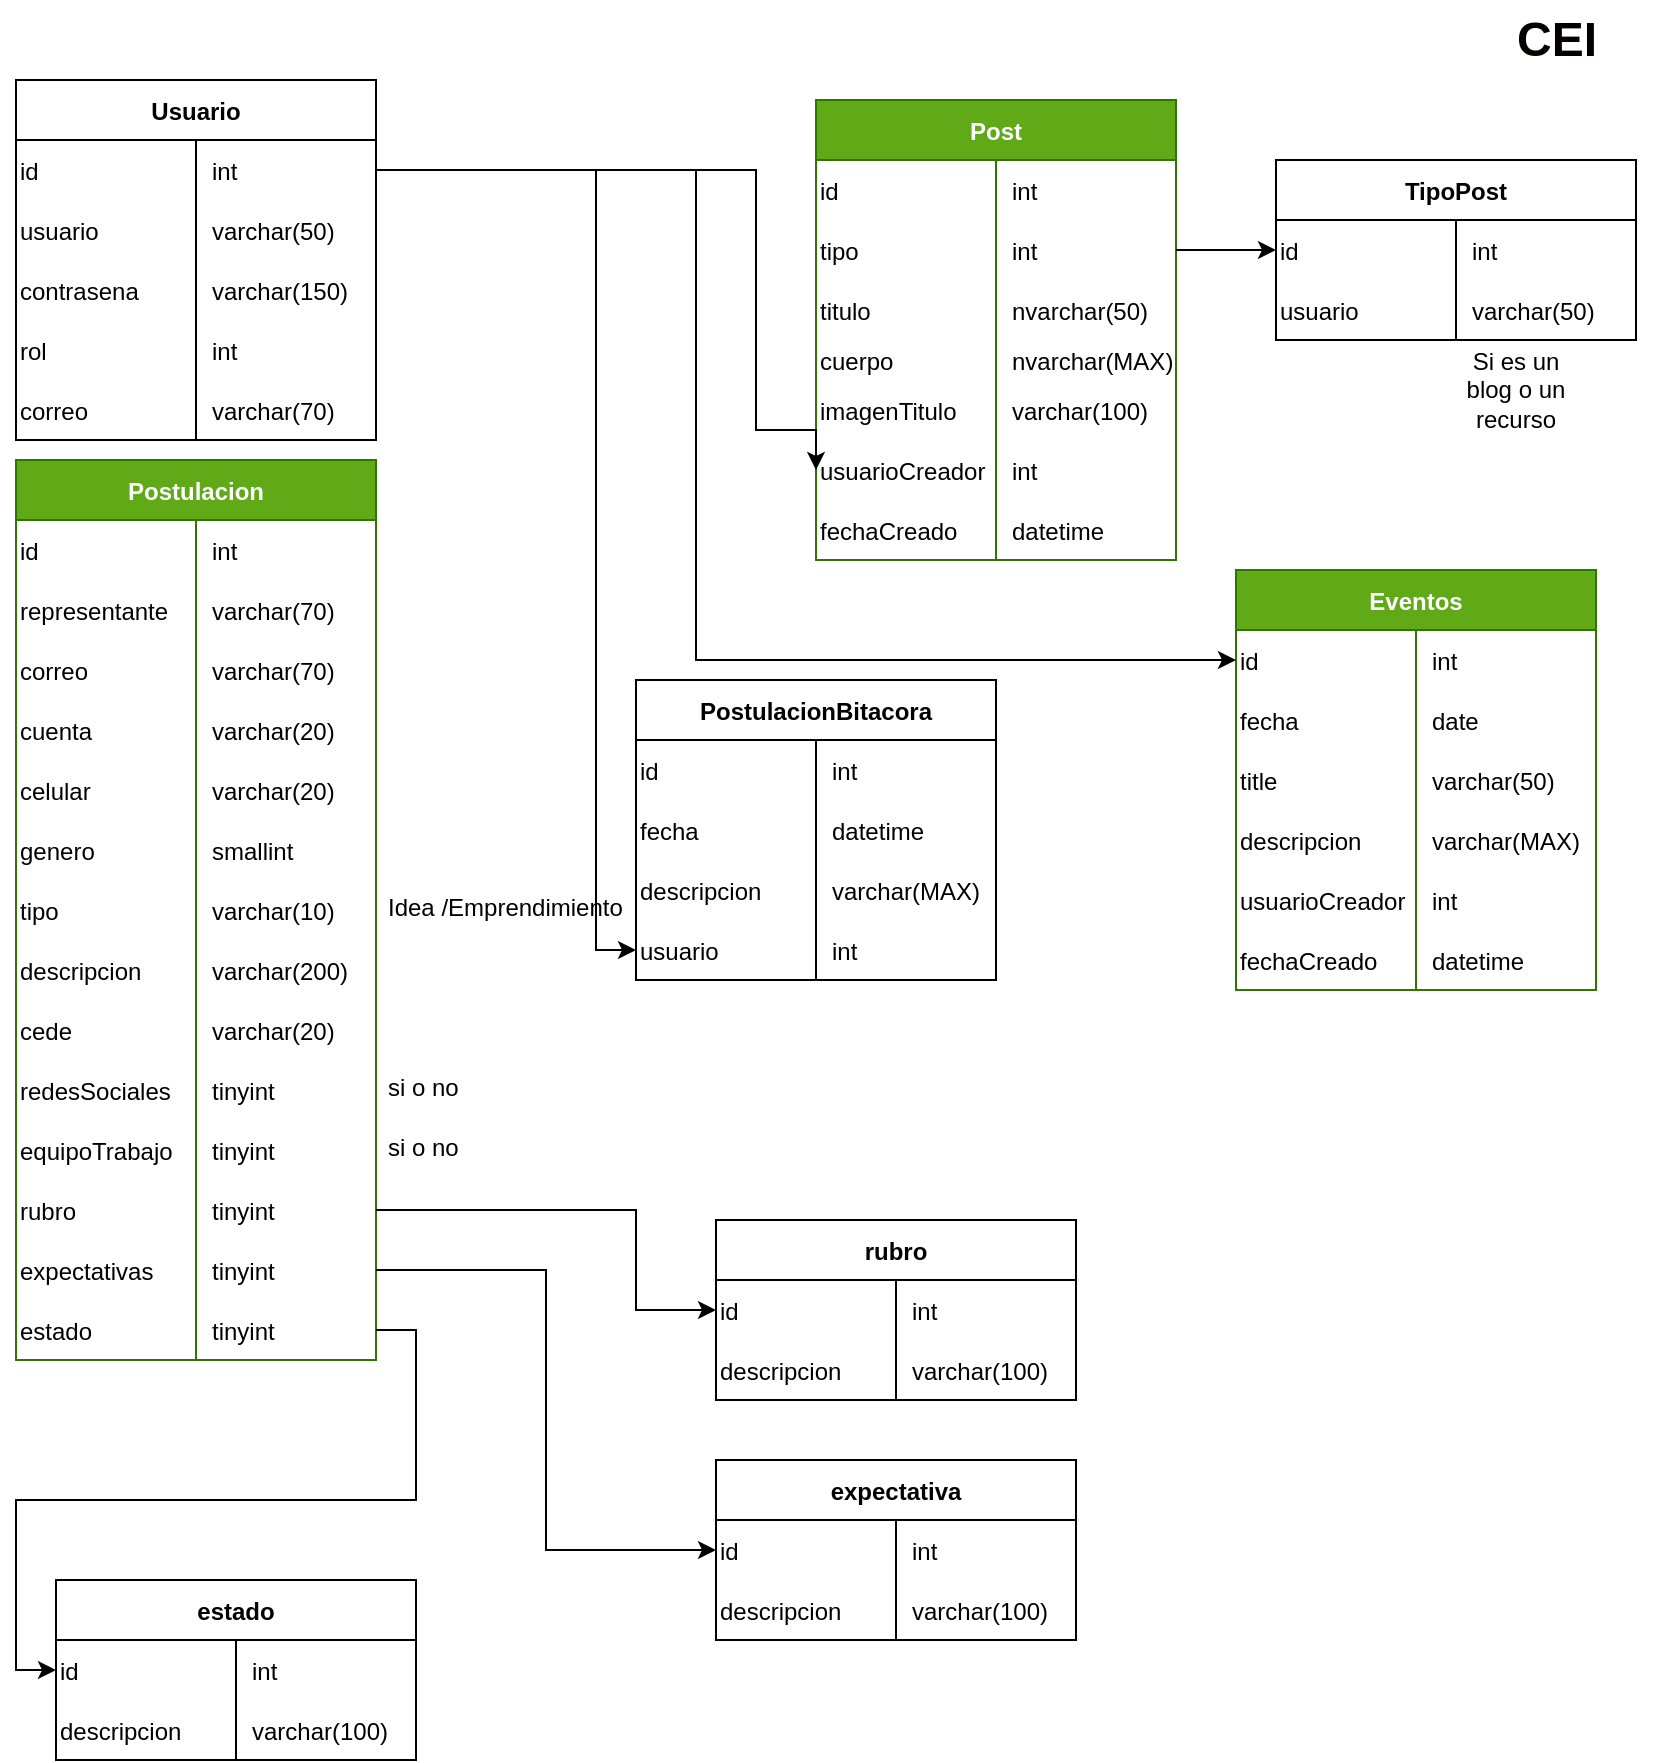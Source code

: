 <mxfile version="19.0.3" type="device"><diagram id="F3hJrQb2fvUGE1CDDYgE" name="Page-1"><mxGraphModel dx="2204" dy="1354" grid="1" gridSize="10" guides="1" tooltips="1" connect="1" arrows="1" fold="1" page="1" pageScale="1" pageWidth="850" pageHeight="1100" math="0" shadow="0"><root><mxCell id="0"/><mxCell id="1" parent="0"/><mxCell id="zZ5G_B8809DnTZTyCNIQ-11" value="Usuario" style="shape=table;startSize=30;container=1;collapsible=1;childLayout=tableLayout;fixedRows=1;rowLines=0;fontStyle=1;align=center;resizeLast=1;" parent="1" vertex="1"><mxGeometry x="30" y="50" width="180" height="180" as="geometry"/></mxCell><mxCell id="zZ5G_B8809DnTZTyCNIQ-15" value="" style="shape=tableRow;horizontal=0;startSize=0;swimlaneHead=0;swimlaneBody=0;fillColor=none;collapsible=0;dropTarget=0;points=[[0,0.5],[1,0.5]];portConstraint=eastwest;top=0;left=0;right=0;bottom=0;" parent="zZ5G_B8809DnTZTyCNIQ-11" vertex="1"><mxGeometry y="30" width="180" height="30" as="geometry"/></mxCell><mxCell id="zZ5G_B8809DnTZTyCNIQ-16" value="id" style="shape=partialRectangle;connectable=0;fillColor=none;top=0;left=0;bottom=0;right=0;editable=1;overflow=hidden;align=left;" parent="zZ5G_B8809DnTZTyCNIQ-15" vertex="1"><mxGeometry width="90" height="30" as="geometry"><mxRectangle width="90" height="30" as="alternateBounds"/></mxGeometry></mxCell><mxCell id="zZ5G_B8809DnTZTyCNIQ-17" value="int" style="shape=partialRectangle;connectable=0;fillColor=none;top=0;left=0;bottom=0;right=0;align=left;spacingLeft=6;overflow=hidden;" parent="zZ5G_B8809DnTZTyCNIQ-15" vertex="1"><mxGeometry x="90" width="90" height="30" as="geometry"><mxRectangle width="90" height="30" as="alternateBounds"/></mxGeometry></mxCell><mxCell id="zZ5G_B8809DnTZTyCNIQ-122" value="" style="shape=tableRow;horizontal=0;startSize=0;swimlaneHead=0;swimlaneBody=0;fillColor=none;collapsible=0;dropTarget=0;points=[[0,0.5],[1,0.5]];portConstraint=eastwest;top=0;left=0;right=0;bottom=0;" parent="zZ5G_B8809DnTZTyCNIQ-11" vertex="1"><mxGeometry y="60" width="180" height="30" as="geometry"/></mxCell><mxCell id="zZ5G_B8809DnTZTyCNIQ-123" value="usuario " style="shape=partialRectangle;connectable=0;fillColor=none;top=0;left=0;bottom=0;right=0;editable=1;overflow=hidden;align=left;" parent="zZ5G_B8809DnTZTyCNIQ-122" vertex="1"><mxGeometry width="90" height="30" as="geometry"><mxRectangle width="90" height="30" as="alternateBounds"/></mxGeometry></mxCell><mxCell id="zZ5G_B8809DnTZTyCNIQ-124" value="varchar(50)" style="shape=partialRectangle;connectable=0;fillColor=none;top=0;left=0;bottom=0;right=0;align=left;spacingLeft=6;overflow=hidden;" parent="zZ5G_B8809DnTZTyCNIQ-122" vertex="1"><mxGeometry x="90" width="90" height="30" as="geometry"><mxRectangle width="90" height="30" as="alternateBounds"/></mxGeometry></mxCell><mxCell id="zZ5G_B8809DnTZTyCNIQ-18" value="" style="shape=tableRow;horizontal=0;startSize=0;swimlaneHead=0;swimlaneBody=0;fillColor=none;collapsible=0;dropTarget=0;points=[[0,0.5],[1,0.5]];portConstraint=eastwest;top=0;left=0;right=0;bottom=0;align=left;" parent="zZ5G_B8809DnTZTyCNIQ-11" vertex="1"><mxGeometry y="90" width="180" height="30" as="geometry"/></mxCell><mxCell id="zZ5G_B8809DnTZTyCNIQ-19" value="contrasena" style="shape=partialRectangle;connectable=0;fillColor=none;top=0;left=0;bottom=0;right=0;editable=1;overflow=hidden;align=left;" parent="zZ5G_B8809DnTZTyCNIQ-18" vertex="1"><mxGeometry width="90" height="30" as="geometry"><mxRectangle width="90" height="30" as="alternateBounds"/></mxGeometry></mxCell><mxCell id="zZ5G_B8809DnTZTyCNIQ-20" value="varchar(150)" style="shape=partialRectangle;connectable=0;fillColor=none;top=0;left=0;bottom=0;right=0;align=left;spacingLeft=6;overflow=hidden;" parent="zZ5G_B8809DnTZTyCNIQ-18" vertex="1"><mxGeometry x="90" width="90" height="30" as="geometry"><mxRectangle width="90" height="30" as="alternateBounds"/></mxGeometry></mxCell><mxCell id="Lv51wLNwV_HWUP_MTLkS-1" value="" style="shape=tableRow;horizontal=0;startSize=0;swimlaneHead=0;swimlaneBody=0;fillColor=none;collapsible=0;dropTarget=0;points=[[0,0.5],[1,0.5]];portConstraint=eastwest;top=0;left=0;right=0;bottom=0;align=left;" parent="zZ5G_B8809DnTZTyCNIQ-11" vertex="1"><mxGeometry y="120" width="180" height="30" as="geometry"/></mxCell><mxCell id="Lv51wLNwV_HWUP_MTLkS-2" value="rol" style="shape=partialRectangle;connectable=0;fillColor=none;top=0;left=0;bottom=0;right=0;editable=1;overflow=hidden;align=left;" parent="Lv51wLNwV_HWUP_MTLkS-1" vertex="1"><mxGeometry width="90" height="30" as="geometry"><mxRectangle width="90" height="30" as="alternateBounds"/></mxGeometry></mxCell><mxCell id="Lv51wLNwV_HWUP_MTLkS-3" value="int" style="shape=partialRectangle;connectable=0;fillColor=none;top=0;left=0;bottom=0;right=0;align=left;spacingLeft=6;overflow=hidden;" parent="Lv51wLNwV_HWUP_MTLkS-1" vertex="1"><mxGeometry x="90" width="90" height="30" as="geometry"><mxRectangle width="90" height="30" as="alternateBounds"/></mxGeometry></mxCell><mxCell id="Lv51wLNwV_HWUP_MTLkS-4" value="" style="shape=tableRow;horizontal=0;startSize=0;swimlaneHead=0;swimlaneBody=0;fillColor=none;collapsible=0;dropTarget=0;points=[[0,0.5],[1,0.5]];portConstraint=eastwest;top=0;left=0;right=0;bottom=0;align=left;" parent="zZ5G_B8809DnTZTyCNIQ-11" vertex="1"><mxGeometry y="150" width="180" height="30" as="geometry"/></mxCell><mxCell id="Lv51wLNwV_HWUP_MTLkS-5" value="correo" style="shape=partialRectangle;connectable=0;fillColor=none;top=0;left=0;bottom=0;right=0;editable=1;overflow=hidden;align=left;" parent="Lv51wLNwV_HWUP_MTLkS-4" vertex="1"><mxGeometry width="90" height="30" as="geometry"><mxRectangle width="90" height="30" as="alternateBounds"/></mxGeometry></mxCell><mxCell id="Lv51wLNwV_HWUP_MTLkS-6" value="varchar(70)" style="shape=partialRectangle;connectable=0;fillColor=none;top=0;left=0;bottom=0;right=0;align=left;spacingLeft=6;overflow=hidden;" parent="Lv51wLNwV_HWUP_MTLkS-4" vertex="1"><mxGeometry x="90" width="90" height="30" as="geometry"><mxRectangle width="90" height="30" as="alternateBounds"/></mxGeometry></mxCell><mxCell id="zZ5G_B8809DnTZTyCNIQ-31" value="Postulacion" style="shape=table;startSize=30;container=1;collapsible=1;childLayout=tableLayout;fixedRows=1;rowLines=0;fontStyle=1;align=center;resizeLast=1;labelBackgroundColor=none;fillColor=#60a917;strokeColor=#2D7600;fontColor=#ffffff;" parent="1" vertex="1"><mxGeometry x="30" y="240" width="180" height="450" as="geometry"/></mxCell><mxCell id="zZ5G_B8809DnTZTyCNIQ-86" value="" style="shape=tableRow;horizontal=0;startSize=0;swimlaneHead=0;swimlaneBody=0;fillColor=none;collapsible=0;dropTarget=0;points=[[0,0.5],[1,0.5]];portConstraint=eastwest;top=0;left=0;right=0;bottom=0;align=left;" parent="zZ5G_B8809DnTZTyCNIQ-31" vertex="1"><mxGeometry y="30" width="180" height="30" as="geometry"/></mxCell><mxCell id="zZ5G_B8809DnTZTyCNIQ-87" value="id" style="shape=partialRectangle;connectable=0;fillColor=none;top=0;left=0;bottom=0;right=0;editable=1;overflow=hidden;align=left;" parent="zZ5G_B8809DnTZTyCNIQ-86" vertex="1"><mxGeometry width="90" height="30" as="geometry"><mxRectangle width="90" height="30" as="alternateBounds"/></mxGeometry></mxCell><mxCell id="zZ5G_B8809DnTZTyCNIQ-88" value="int" style="shape=partialRectangle;connectable=0;fillColor=none;top=0;left=0;bottom=0;right=0;align=left;spacingLeft=6;overflow=hidden;" parent="zZ5G_B8809DnTZTyCNIQ-86" vertex="1"><mxGeometry x="90" width="90" height="30" as="geometry"><mxRectangle width="90" height="30" as="alternateBounds"/></mxGeometry></mxCell><mxCell id="zZ5G_B8809DnTZTyCNIQ-32" value="" style="shape=tableRow;horizontal=0;startSize=0;swimlaneHead=0;swimlaneBody=0;fillColor=none;collapsible=0;dropTarget=0;points=[[0,0.5],[1,0.5]];portConstraint=eastwest;top=0;left=0;right=0;bottom=0;align=left;" parent="zZ5G_B8809DnTZTyCNIQ-31" vertex="1"><mxGeometry y="60" width="180" height="30" as="geometry"/></mxCell><mxCell id="zZ5G_B8809DnTZTyCNIQ-33" value="representante" style="shape=partialRectangle;connectable=0;fillColor=none;top=0;left=0;bottom=0;right=0;editable=1;overflow=hidden;align=left;" parent="zZ5G_B8809DnTZTyCNIQ-32" vertex="1"><mxGeometry width="90" height="30" as="geometry"><mxRectangle width="90" height="30" as="alternateBounds"/></mxGeometry></mxCell><mxCell id="zZ5G_B8809DnTZTyCNIQ-34" value="varchar(70)" style="shape=partialRectangle;connectable=0;fillColor=none;top=0;left=0;bottom=0;right=0;align=left;spacingLeft=6;overflow=hidden;" parent="zZ5G_B8809DnTZTyCNIQ-32" vertex="1"><mxGeometry x="90" width="90" height="30" as="geometry"><mxRectangle width="90" height="30" as="alternateBounds"/></mxGeometry></mxCell><mxCell id="zZ5G_B8809DnTZTyCNIQ-35" value="" style="shape=tableRow;horizontal=0;startSize=0;swimlaneHead=0;swimlaneBody=0;fillColor=none;collapsible=0;dropTarget=0;points=[[0,0.5],[1,0.5]];portConstraint=eastwest;top=0;left=0;right=0;bottom=0;align=left;" parent="zZ5G_B8809DnTZTyCNIQ-31" vertex="1"><mxGeometry y="90" width="180" height="30" as="geometry"/></mxCell><mxCell id="zZ5G_B8809DnTZTyCNIQ-36" value="correo" style="shape=partialRectangle;connectable=0;fillColor=none;top=0;left=0;bottom=0;right=0;editable=1;overflow=hidden;align=left;" parent="zZ5G_B8809DnTZTyCNIQ-35" vertex="1"><mxGeometry width="90" height="30" as="geometry"><mxRectangle width="90" height="30" as="alternateBounds"/></mxGeometry></mxCell><mxCell id="zZ5G_B8809DnTZTyCNIQ-37" value="varchar(70)" style="shape=partialRectangle;connectable=0;fillColor=none;top=0;left=0;bottom=0;right=0;align=left;spacingLeft=6;overflow=hidden;" parent="zZ5G_B8809DnTZTyCNIQ-35" vertex="1"><mxGeometry x="90" width="90" height="30" as="geometry"><mxRectangle width="90" height="30" as="alternateBounds"/></mxGeometry></mxCell><mxCell id="zZ5G_B8809DnTZTyCNIQ-41" value="" style="shape=tableRow;horizontal=0;startSize=0;swimlaneHead=0;swimlaneBody=0;fillColor=none;collapsible=0;dropTarget=0;points=[[0,0.5],[1,0.5]];portConstraint=eastwest;top=0;left=0;right=0;bottom=0;align=left;" parent="zZ5G_B8809DnTZTyCNIQ-31" vertex="1"><mxGeometry y="120" width="180" height="30" as="geometry"/></mxCell><mxCell id="zZ5G_B8809DnTZTyCNIQ-42" value="cuenta" style="shape=partialRectangle;connectable=0;fillColor=none;top=0;left=0;bottom=0;right=0;editable=1;overflow=hidden;align=left;" parent="zZ5G_B8809DnTZTyCNIQ-41" vertex="1"><mxGeometry width="90" height="30" as="geometry"><mxRectangle width="90" height="30" as="alternateBounds"/></mxGeometry></mxCell><mxCell id="zZ5G_B8809DnTZTyCNIQ-43" value="varchar(20)" style="shape=partialRectangle;connectable=0;fillColor=none;top=0;left=0;bottom=0;right=0;align=left;spacingLeft=6;overflow=hidden;" parent="zZ5G_B8809DnTZTyCNIQ-41" vertex="1"><mxGeometry x="90" width="90" height="30" as="geometry"><mxRectangle width="90" height="30" as="alternateBounds"/></mxGeometry></mxCell><mxCell id="zZ5G_B8809DnTZTyCNIQ-44" value="" style="shape=tableRow;horizontal=0;startSize=0;swimlaneHead=0;swimlaneBody=0;fillColor=none;collapsible=0;dropTarget=0;points=[[0,0.5],[1,0.5]];portConstraint=eastwest;top=0;left=0;right=0;bottom=0;align=left;" parent="zZ5G_B8809DnTZTyCNIQ-31" vertex="1"><mxGeometry y="150" width="180" height="30" as="geometry"/></mxCell><mxCell id="zZ5G_B8809DnTZTyCNIQ-45" value="celular" style="shape=partialRectangle;connectable=0;fillColor=none;top=0;left=0;bottom=0;right=0;editable=1;overflow=hidden;align=left;" parent="zZ5G_B8809DnTZTyCNIQ-44" vertex="1"><mxGeometry width="90" height="30" as="geometry"><mxRectangle width="90" height="30" as="alternateBounds"/></mxGeometry></mxCell><mxCell id="zZ5G_B8809DnTZTyCNIQ-46" value="varchar(20)" style="shape=partialRectangle;connectable=0;fillColor=none;top=0;left=0;bottom=0;right=0;align=left;spacingLeft=6;overflow=hidden;" parent="zZ5G_B8809DnTZTyCNIQ-44" vertex="1"><mxGeometry x="90" width="90" height="30" as="geometry"><mxRectangle width="90" height="30" as="alternateBounds"/></mxGeometry></mxCell><mxCell id="zZ5G_B8809DnTZTyCNIQ-47" value="" style="shape=tableRow;horizontal=0;startSize=0;swimlaneHead=0;swimlaneBody=0;fillColor=none;collapsible=0;dropTarget=0;points=[[0,0.5],[1,0.5]];portConstraint=eastwest;top=0;left=0;right=0;bottom=0;align=left;" parent="zZ5G_B8809DnTZTyCNIQ-31" vertex="1"><mxGeometry y="180" width="180" height="30" as="geometry"/></mxCell><mxCell id="zZ5G_B8809DnTZTyCNIQ-48" value="genero" style="shape=partialRectangle;connectable=0;fillColor=none;top=0;left=0;bottom=0;right=0;editable=1;overflow=hidden;align=left;" parent="zZ5G_B8809DnTZTyCNIQ-47" vertex="1"><mxGeometry width="90" height="30" as="geometry"><mxRectangle width="90" height="30" as="alternateBounds"/></mxGeometry></mxCell><mxCell id="zZ5G_B8809DnTZTyCNIQ-49" value="smallint" style="shape=partialRectangle;connectable=0;fillColor=none;top=0;left=0;bottom=0;right=0;align=left;spacingLeft=6;overflow=hidden;" parent="zZ5G_B8809DnTZTyCNIQ-47" vertex="1"><mxGeometry x="90" width="90" height="30" as="geometry"><mxRectangle width="90" height="30" as="alternateBounds"/></mxGeometry></mxCell><mxCell id="zZ5G_B8809DnTZTyCNIQ-50" value="" style="shape=tableRow;horizontal=0;startSize=0;swimlaneHead=0;swimlaneBody=0;fillColor=none;collapsible=0;dropTarget=0;points=[[0,0.5],[1,0.5]];portConstraint=eastwest;top=0;left=0;right=0;bottom=0;align=left;" parent="zZ5G_B8809DnTZTyCNIQ-31" vertex="1"><mxGeometry y="210" width="180" height="30" as="geometry"/></mxCell><mxCell id="zZ5G_B8809DnTZTyCNIQ-51" value="tipo" style="shape=partialRectangle;connectable=0;fillColor=none;top=0;left=0;bottom=0;right=0;editable=1;overflow=hidden;align=left;" parent="zZ5G_B8809DnTZTyCNIQ-50" vertex="1"><mxGeometry width="90" height="30" as="geometry"><mxRectangle width="90" height="30" as="alternateBounds"/></mxGeometry></mxCell><mxCell id="zZ5G_B8809DnTZTyCNIQ-52" value="varchar(10)" style="shape=partialRectangle;connectable=0;fillColor=none;top=0;left=0;bottom=0;right=0;align=left;spacingLeft=6;overflow=hidden;" parent="zZ5G_B8809DnTZTyCNIQ-50" vertex="1"><mxGeometry x="90" width="90" height="30" as="geometry"><mxRectangle width="90" height="30" as="alternateBounds"/></mxGeometry></mxCell><mxCell id="zZ5G_B8809DnTZTyCNIQ-53" value="" style="shape=tableRow;horizontal=0;startSize=0;swimlaneHead=0;swimlaneBody=0;fillColor=none;collapsible=0;dropTarget=0;points=[[0,0.5],[1,0.5]];portConstraint=eastwest;top=0;left=0;right=0;bottom=0;align=left;" parent="zZ5G_B8809DnTZTyCNIQ-31" vertex="1"><mxGeometry y="240" width="180" height="30" as="geometry"/></mxCell><mxCell id="zZ5G_B8809DnTZTyCNIQ-54" value="descripcion" style="shape=partialRectangle;connectable=0;fillColor=none;top=0;left=0;bottom=0;right=0;editable=1;overflow=hidden;align=left;" parent="zZ5G_B8809DnTZTyCNIQ-53" vertex="1"><mxGeometry width="90" height="30" as="geometry"><mxRectangle width="90" height="30" as="alternateBounds"/></mxGeometry></mxCell><mxCell id="zZ5G_B8809DnTZTyCNIQ-55" value="varchar(200)" style="shape=partialRectangle;connectable=0;fillColor=none;top=0;left=0;bottom=0;right=0;align=left;spacingLeft=6;overflow=hidden;" parent="zZ5G_B8809DnTZTyCNIQ-53" vertex="1"><mxGeometry x="90" width="90" height="30" as="geometry"><mxRectangle width="90" height="30" as="alternateBounds"/></mxGeometry></mxCell><mxCell id="zZ5G_B8809DnTZTyCNIQ-56" value="" style="shape=tableRow;horizontal=0;startSize=0;swimlaneHead=0;swimlaneBody=0;fillColor=none;collapsible=0;dropTarget=0;points=[[0,0.5],[1,0.5]];portConstraint=eastwest;top=0;left=0;right=0;bottom=0;align=left;" parent="zZ5G_B8809DnTZTyCNIQ-31" vertex="1"><mxGeometry y="270" width="180" height="30" as="geometry"/></mxCell><mxCell id="zZ5G_B8809DnTZTyCNIQ-57" value="cede" style="shape=partialRectangle;connectable=0;fillColor=none;top=0;left=0;bottom=0;right=0;editable=1;overflow=hidden;align=left;" parent="zZ5G_B8809DnTZTyCNIQ-56" vertex="1"><mxGeometry width="90" height="30" as="geometry"><mxRectangle width="90" height="30" as="alternateBounds"/></mxGeometry></mxCell><mxCell id="zZ5G_B8809DnTZTyCNIQ-58" value="varchar(20)" style="shape=partialRectangle;connectable=0;fillColor=none;top=0;left=0;bottom=0;right=0;align=left;spacingLeft=6;overflow=hidden;" parent="zZ5G_B8809DnTZTyCNIQ-56" vertex="1"><mxGeometry x="90" width="90" height="30" as="geometry"><mxRectangle width="90" height="30" as="alternateBounds"/></mxGeometry></mxCell><mxCell id="zZ5G_B8809DnTZTyCNIQ-59" value="" style="shape=tableRow;horizontal=0;startSize=0;swimlaneHead=0;swimlaneBody=0;fillColor=none;collapsible=0;dropTarget=0;points=[[0,0.5],[1,0.5]];portConstraint=eastwest;top=0;left=0;right=0;bottom=0;align=left;" parent="zZ5G_B8809DnTZTyCNIQ-31" vertex="1"><mxGeometry y="300" width="180" height="30" as="geometry"/></mxCell><mxCell id="zZ5G_B8809DnTZTyCNIQ-60" value="redesSociales" style="shape=partialRectangle;connectable=0;fillColor=none;top=0;left=0;bottom=0;right=0;editable=1;overflow=hidden;align=left;" parent="zZ5G_B8809DnTZTyCNIQ-59" vertex="1"><mxGeometry width="90" height="30" as="geometry"><mxRectangle width="90" height="30" as="alternateBounds"/></mxGeometry></mxCell><mxCell id="zZ5G_B8809DnTZTyCNIQ-61" value="tinyint" style="shape=partialRectangle;connectable=0;fillColor=none;top=0;left=0;bottom=0;right=0;align=left;spacingLeft=6;overflow=hidden;" parent="zZ5G_B8809DnTZTyCNIQ-59" vertex="1"><mxGeometry x="90" width="90" height="30" as="geometry"><mxRectangle width="90" height="30" as="alternateBounds"/></mxGeometry></mxCell><mxCell id="zZ5G_B8809DnTZTyCNIQ-62" value="" style="shape=tableRow;horizontal=0;startSize=0;swimlaneHead=0;swimlaneBody=0;fillColor=none;collapsible=0;dropTarget=0;points=[[0,0.5],[1,0.5]];portConstraint=eastwest;top=0;left=0;right=0;bottom=0;align=left;" parent="zZ5G_B8809DnTZTyCNIQ-31" vertex="1"><mxGeometry y="330" width="180" height="30" as="geometry"/></mxCell><mxCell id="zZ5G_B8809DnTZTyCNIQ-63" value="equipoTrabajo" style="shape=partialRectangle;connectable=0;fillColor=none;top=0;left=0;bottom=0;right=0;editable=1;overflow=hidden;align=left;" parent="zZ5G_B8809DnTZTyCNIQ-62" vertex="1"><mxGeometry width="90" height="30" as="geometry"><mxRectangle width="90" height="30" as="alternateBounds"/></mxGeometry></mxCell><mxCell id="zZ5G_B8809DnTZTyCNIQ-64" value="tinyint" style="shape=partialRectangle;connectable=0;fillColor=none;top=0;left=0;bottom=0;right=0;align=left;spacingLeft=6;overflow=hidden;" parent="zZ5G_B8809DnTZTyCNIQ-62" vertex="1"><mxGeometry x="90" width="90" height="30" as="geometry"><mxRectangle width="90" height="30" as="alternateBounds"/></mxGeometry></mxCell><mxCell id="zZ5G_B8809DnTZTyCNIQ-65" value="" style="shape=tableRow;horizontal=0;startSize=0;swimlaneHead=0;swimlaneBody=0;fillColor=none;collapsible=0;dropTarget=0;points=[[0,0.5],[1,0.5]];portConstraint=eastwest;top=0;left=0;right=0;bottom=0;align=left;" parent="zZ5G_B8809DnTZTyCNIQ-31" vertex="1"><mxGeometry y="360" width="180" height="30" as="geometry"/></mxCell><mxCell id="zZ5G_B8809DnTZTyCNIQ-66" value="rubro" style="shape=partialRectangle;connectable=0;fillColor=none;top=0;left=0;bottom=0;right=0;editable=1;overflow=hidden;align=left;" parent="zZ5G_B8809DnTZTyCNIQ-65" vertex="1"><mxGeometry width="90" height="30" as="geometry"><mxRectangle width="90" height="30" as="alternateBounds"/></mxGeometry></mxCell><mxCell id="zZ5G_B8809DnTZTyCNIQ-67" value="tinyint" style="shape=partialRectangle;connectable=0;fillColor=none;top=0;left=0;bottom=0;right=0;align=left;spacingLeft=6;overflow=hidden;" parent="zZ5G_B8809DnTZTyCNIQ-65" vertex="1"><mxGeometry x="90" width="90" height="30" as="geometry"><mxRectangle width="90" height="30" as="alternateBounds"/></mxGeometry></mxCell><mxCell id="zZ5G_B8809DnTZTyCNIQ-68" value="" style="shape=tableRow;horizontal=0;startSize=0;swimlaneHead=0;swimlaneBody=0;fillColor=none;collapsible=0;dropTarget=0;points=[[0,0.5],[1,0.5]];portConstraint=eastwest;top=0;left=0;right=0;bottom=0;align=left;" parent="zZ5G_B8809DnTZTyCNIQ-31" vertex="1"><mxGeometry y="390" width="180" height="30" as="geometry"/></mxCell><mxCell id="zZ5G_B8809DnTZTyCNIQ-69" value="expectativas" style="shape=partialRectangle;connectable=0;fillColor=none;top=0;left=0;bottom=0;right=0;editable=1;overflow=hidden;align=left;" parent="zZ5G_B8809DnTZTyCNIQ-68" vertex="1"><mxGeometry width="90" height="30" as="geometry"><mxRectangle width="90" height="30" as="alternateBounds"/></mxGeometry></mxCell><mxCell id="zZ5G_B8809DnTZTyCNIQ-70" value="tinyint" style="shape=partialRectangle;connectable=0;fillColor=none;top=0;left=0;bottom=0;right=0;align=left;spacingLeft=6;overflow=hidden;" parent="zZ5G_B8809DnTZTyCNIQ-68" vertex="1"><mxGeometry x="90" width="90" height="30" as="geometry"><mxRectangle width="90" height="30" as="alternateBounds"/></mxGeometry></mxCell><mxCell id="zZ5G_B8809DnTZTyCNIQ-96" value="" style="shape=tableRow;horizontal=0;startSize=0;swimlaneHead=0;swimlaneBody=0;fillColor=none;collapsible=0;dropTarget=0;points=[[0,0.5],[1,0.5]];portConstraint=eastwest;top=0;left=0;right=0;bottom=0;align=left;" parent="zZ5G_B8809DnTZTyCNIQ-31" vertex="1"><mxGeometry y="420" width="180" height="30" as="geometry"/></mxCell><mxCell id="zZ5G_B8809DnTZTyCNIQ-97" value="estado" style="shape=partialRectangle;connectable=0;fillColor=none;top=0;left=0;bottom=0;right=0;editable=1;overflow=hidden;align=left;" parent="zZ5G_B8809DnTZTyCNIQ-96" vertex="1"><mxGeometry width="90" height="30" as="geometry"><mxRectangle width="90" height="30" as="alternateBounds"/></mxGeometry></mxCell><mxCell id="zZ5G_B8809DnTZTyCNIQ-98" value="tinyint" style="shape=partialRectangle;connectable=0;fillColor=none;top=0;left=0;bottom=0;right=0;align=left;spacingLeft=6;overflow=hidden;" parent="zZ5G_B8809DnTZTyCNIQ-96" vertex="1"><mxGeometry x="90" width="90" height="30" as="geometry"><mxRectangle width="90" height="30" as="alternateBounds"/></mxGeometry></mxCell><mxCell id="zZ5G_B8809DnTZTyCNIQ-71" value="Idea /Emprendimiento" style="text;strokeColor=none;fillColor=none;spacingLeft=4;spacingRight=4;overflow=hidden;rotatable=0;points=[[0,0.5],[1,0.5]];portConstraint=eastwest;fontSize=12;" parent="1" vertex="1"><mxGeometry x="210" y="450" width="160" height="30" as="geometry"/></mxCell><mxCell id="zZ5G_B8809DnTZTyCNIQ-72" value="rubro" style="shape=table;startSize=30;container=1;collapsible=1;childLayout=tableLayout;fixedRows=1;rowLines=0;fontStyle=1;align=center;resizeLast=1;" parent="1" vertex="1"><mxGeometry x="380" y="620" width="180" height="90" as="geometry"/></mxCell><mxCell id="zZ5G_B8809DnTZTyCNIQ-73" value="" style="shape=tableRow;horizontal=0;startSize=0;swimlaneHead=0;swimlaneBody=0;fillColor=none;collapsible=0;dropTarget=0;points=[[0,0.5],[1,0.5]];portConstraint=eastwest;top=0;left=0;right=0;bottom=0;" parent="zZ5G_B8809DnTZTyCNIQ-72" vertex="1"><mxGeometry y="30" width="180" height="30" as="geometry"/></mxCell><mxCell id="zZ5G_B8809DnTZTyCNIQ-74" value="id" style="shape=partialRectangle;connectable=0;fillColor=none;top=0;left=0;bottom=0;right=0;editable=1;overflow=hidden;align=left;" parent="zZ5G_B8809DnTZTyCNIQ-73" vertex="1"><mxGeometry width="90" height="30" as="geometry"><mxRectangle width="90" height="30" as="alternateBounds"/></mxGeometry></mxCell><mxCell id="zZ5G_B8809DnTZTyCNIQ-75" value="int" style="shape=partialRectangle;connectable=0;fillColor=none;top=0;left=0;bottom=0;right=0;align=left;spacingLeft=6;overflow=hidden;" parent="zZ5G_B8809DnTZTyCNIQ-73" vertex="1"><mxGeometry x="90" width="90" height="30" as="geometry"><mxRectangle width="90" height="30" as="alternateBounds"/></mxGeometry></mxCell><mxCell id="zZ5G_B8809DnTZTyCNIQ-76" value="" style="shape=tableRow;horizontal=0;startSize=0;swimlaneHead=0;swimlaneBody=0;fillColor=none;collapsible=0;dropTarget=0;points=[[0,0.5],[1,0.5]];portConstraint=eastwest;top=0;left=0;right=0;bottom=0;align=left;" parent="zZ5G_B8809DnTZTyCNIQ-72" vertex="1"><mxGeometry y="60" width="180" height="30" as="geometry"/></mxCell><mxCell id="zZ5G_B8809DnTZTyCNIQ-77" value="descripcion" style="shape=partialRectangle;connectable=0;fillColor=none;top=0;left=0;bottom=0;right=0;editable=1;overflow=hidden;align=left;" parent="zZ5G_B8809DnTZTyCNIQ-76" vertex="1"><mxGeometry width="90" height="30" as="geometry"><mxRectangle width="90" height="30" as="alternateBounds"/></mxGeometry></mxCell><mxCell id="zZ5G_B8809DnTZTyCNIQ-78" value="varchar(100)" style="shape=partialRectangle;connectable=0;fillColor=none;top=0;left=0;bottom=0;right=0;align=left;spacingLeft=6;overflow=hidden;" parent="zZ5G_B8809DnTZTyCNIQ-76" vertex="1"><mxGeometry x="90" width="90" height="30" as="geometry"><mxRectangle width="90" height="30" as="alternateBounds"/></mxGeometry></mxCell><mxCell id="zZ5G_B8809DnTZTyCNIQ-79" value="expectativa" style="shape=table;startSize=30;container=1;collapsible=1;childLayout=tableLayout;fixedRows=1;rowLines=0;fontStyle=1;align=center;resizeLast=1;" parent="1" vertex="1"><mxGeometry x="380" y="740" width="180" height="90" as="geometry"/></mxCell><mxCell id="zZ5G_B8809DnTZTyCNIQ-80" value="" style="shape=tableRow;horizontal=0;startSize=0;swimlaneHead=0;swimlaneBody=0;fillColor=none;collapsible=0;dropTarget=0;points=[[0,0.5],[1,0.5]];portConstraint=eastwest;top=0;left=0;right=0;bottom=0;" parent="zZ5G_B8809DnTZTyCNIQ-79" vertex="1"><mxGeometry y="30" width="180" height="30" as="geometry"/></mxCell><mxCell id="zZ5G_B8809DnTZTyCNIQ-81" value="id" style="shape=partialRectangle;connectable=0;fillColor=none;top=0;left=0;bottom=0;right=0;editable=1;overflow=hidden;align=left;" parent="zZ5G_B8809DnTZTyCNIQ-80" vertex="1"><mxGeometry width="90" height="30" as="geometry"><mxRectangle width="90" height="30" as="alternateBounds"/></mxGeometry></mxCell><mxCell id="zZ5G_B8809DnTZTyCNIQ-82" value="int" style="shape=partialRectangle;connectable=0;fillColor=none;top=0;left=0;bottom=0;right=0;align=left;spacingLeft=6;overflow=hidden;" parent="zZ5G_B8809DnTZTyCNIQ-80" vertex="1"><mxGeometry x="90" width="90" height="30" as="geometry"><mxRectangle width="90" height="30" as="alternateBounds"/></mxGeometry></mxCell><mxCell id="zZ5G_B8809DnTZTyCNIQ-83" value="" style="shape=tableRow;horizontal=0;startSize=0;swimlaneHead=0;swimlaneBody=0;fillColor=none;collapsible=0;dropTarget=0;points=[[0,0.5],[1,0.5]];portConstraint=eastwest;top=0;left=0;right=0;bottom=0;align=left;" parent="zZ5G_B8809DnTZTyCNIQ-79" vertex="1"><mxGeometry y="60" width="180" height="30" as="geometry"/></mxCell><mxCell id="zZ5G_B8809DnTZTyCNIQ-84" value="descripcion" style="shape=partialRectangle;connectable=0;fillColor=none;top=0;left=0;bottom=0;right=0;editable=1;overflow=hidden;align=left;" parent="zZ5G_B8809DnTZTyCNIQ-83" vertex="1"><mxGeometry width="90" height="30" as="geometry"><mxRectangle width="90" height="30" as="alternateBounds"/></mxGeometry></mxCell><mxCell id="zZ5G_B8809DnTZTyCNIQ-85" value="varchar(100)" style="shape=partialRectangle;connectable=0;fillColor=none;top=0;left=0;bottom=0;right=0;align=left;spacingLeft=6;overflow=hidden;" parent="zZ5G_B8809DnTZTyCNIQ-83" vertex="1"><mxGeometry x="90" width="90" height="30" as="geometry"><mxRectangle width="90" height="30" as="alternateBounds"/></mxGeometry></mxCell><mxCell id="zZ5G_B8809DnTZTyCNIQ-89" value="PostulacionBitacora" style="shape=table;startSize=30;container=1;collapsible=1;childLayout=tableLayout;fixedRows=1;rowLines=0;fontStyle=1;align=center;resizeLast=1;" parent="1" vertex="1"><mxGeometry x="340" y="350" width="180" height="150" as="geometry"/></mxCell><mxCell id="zZ5G_B8809DnTZTyCNIQ-90" value="" style="shape=tableRow;horizontal=0;startSize=0;swimlaneHead=0;swimlaneBody=0;fillColor=none;collapsible=0;dropTarget=0;points=[[0,0.5],[1,0.5]];portConstraint=eastwest;top=0;left=0;right=0;bottom=0;" parent="zZ5G_B8809DnTZTyCNIQ-89" vertex="1"><mxGeometry y="30" width="180" height="30" as="geometry"/></mxCell><mxCell id="zZ5G_B8809DnTZTyCNIQ-91" value="id" style="shape=partialRectangle;connectable=0;fillColor=none;top=0;left=0;bottom=0;right=0;editable=1;overflow=hidden;align=left;" parent="zZ5G_B8809DnTZTyCNIQ-90" vertex="1"><mxGeometry width="90" height="30" as="geometry"><mxRectangle width="90" height="30" as="alternateBounds"/></mxGeometry></mxCell><mxCell id="zZ5G_B8809DnTZTyCNIQ-92" value="int" style="shape=partialRectangle;connectable=0;fillColor=none;top=0;left=0;bottom=0;right=0;align=left;spacingLeft=6;overflow=hidden;" parent="zZ5G_B8809DnTZTyCNIQ-90" vertex="1"><mxGeometry x="90" width="90" height="30" as="geometry"><mxRectangle width="90" height="30" as="alternateBounds"/></mxGeometry></mxCell><mxCell id="zZ5G_B8809DnTZTyCNIQ-93" value="" style="shape=tableRow;horizontal=0;startSize=0;swimlaneHead=0;swimlaneBody=0;fillColor=none;collapsible=0;dropTarget=0;points=[[0,0.5],[1,0.5]];portConstraint=eastwest;top=0;left=0;right=0;bottom=0;align=left;" parent="zZ5G_B8809DnTZTyCNIQ-89" vertex="1"><mxGeometry y="60" width="180" height="30" as="geometry"/></mxCell><mxCell id="zZ5G_B8809DnTZTyCNIQ-94" value="fecha" style="shape=partialRectangle;connectable=0;fillColor=none;top=0;left=0;bottom=0;right=0;editable=1;overflow=hidden;align=left;" parent="zZ5G_B8809DnTZTyCNIQ-93" vertex="1"><mxGeometry width="90" height="30" as="geometry"><mxRectangle width="90" height="30" as="alternateBounds"/></mxGeometry></mxCell><mxCell id="zZ5G_B8809DnTZTyCNIQ-95" value="datetime" style="shape=partialRectangle;connectable=0;fillColor=none;top=0;left=0;bottom=0;right=0;align=left;spacingLeft=6;overflow=hidden;" parent="zZ5G_B8809DnTZTyCNIQ-93" vertex="1"><mxGeometry x="90" width="90" height="30" as="geometry"><mxRectangle width="90" height="30" as="alternateBounds"/></mxGeometry></mxCell><mxCell id="zZ5G_B8809DnTZTyCNIQ-116" value="" style="shape=tableRow;horizontal=0;startSize=0;swimlaneHead=0;swimlaneBody=0;fillColor=none;collapsible=0;dropTarget=0;points=[[0,0.5],[1,0.5]];portConstraint=eastwest;top=0;left=0;right=0;bottom=0;align=left;" parent="zZ5G_B8809DnTZTyCNIQ-89" vertex="1"><mxGeometry y="90" width="180" height="30" as="geometry"/></mxCell><mxCell id="zZ5G_B8809DnTZTyCNIQ-117" value="descripcion" style="shape=partialRectangle;connectable=0;fillColor=none;top=0;left=0;bottom=0;right=0;editable=1;overflow=hidden;align=left;" parent="zZ5G_B8809DnTZTyCNIQ-116" vertex="1"><mxGeometry width="90" height="30" as="geometry"><mxRectangle width="90" height="30" as="alternateBounds"/></mxGeometry></mxCell><mxCell id="zZ5G_B8809DnTZTyCNIQ-118" value="varchar(MAX)" style="shape=partialRectangle;connectable=0;fillColor=none;top=0;left=0;bottom=0;right=0;align=left;spacingLeft=6;overflow=hidden;" parent="zZ5G_B8809DnTZTyCNIQ-116" vertex="1"><mxGeometry x="90" width="90" height="30" as="geometry"><mxRectangle width="90" height="30" as="alternateBounds"/></mxGeometry></mxCell><mxCell id="zZ5G_B8809DnTZTyCNIQ-119" value="" style="shape=tableRow;horizontal=0;startSize=0;swimlaneHead=0;swimlaneBody=0;fillColor=none;collapsible=0;dropTarget=0;points=[[0,0.5],[1,0.5]];portConstraint=eastwest;top=0;left=0;right=0;bottom=0;align=left;" parent="zZ5G_B8809DnTZTyCNIQ-89" vertex="1"><mxGeometry y="120" width="180" height="30" as="geometry"/></mxCell><mxCell id="zZ5G_B8809DnTZTyCNIQ-120" value="usuario" style="shape=partialRectangle;connectable=0;fillColor=none;top=0;left=0;bottom=0;right=0;editable=1;overflow=hidden;align=left;" parent="zZ5G_B8809DnTZTyCNIQ-119" vertex="1"><mxGeometry width="90" height="30" as="geometry"><mxRectangle width="90" height="30" as="alternateBounds"/></mxGeometry></mxCell><mxCell id="zZ5G_B8809DnTZTyCNIQ-121" value="int" style="shape=partialRectangle;connectable=0;fillColor=none;top=0;left=0;bottom=0;right=0;align=left;spacingLeft=6;overflow=hidden;" parent="zZ5G_B8809DnTZTyCNIQ-119" vertex="1"><mxGeometry x="90" width="90" height="30" as="geometry"><mxRectangle width="90" height="30" as="alternateBounds"/></mxGeometry></mxCell><mxCell id="zZ5G_B8809DnTZTyCNIQ-99" value="estado" style="shape=table;startSize=30;container=1;collapsible=1;childLayout=tableLayout;fixedRows=1;rowLines=0;fontStyle=1;align=center;resizeLast=1;" parent="1" vertex="1"><mxGeometry x="50" y="800" width="180" height="90" as="geometry"/></mxCell><mxCell id="zZ5G_B8809DnTZTyCNIQ-100" value="" style="shape=tableRow;horizontal=0;startSize=0;swimlaneHead=0;swimlaneBody=0;fillColor=none;collapsible=0;dropTarget=0;points=[[0,0.5],[1,0.5]];portConstraint=eastwest;top=0;left=0;right=0;bottom=0;" parent="zZ5G_B8809DnTZTyCNIQ-99" vertex="1"><mxGeometry y="30" width="180" height="30" as="geometry"/></mxCell><mxCell id="zZ5G_B8809DnTZTyCNIQ-101" value="id" style="shape=partialRectangle;connectable=0;fillColor=none;top=0;left=0;bottom=0;right=0;editable=1;overflow=hidden;align=left;" parent="zZ5G_B8809DnTZTyCNIQ-100" vertex="1"><mxGeometry width="90" height="30" as="geometry"><mxRectangle width="90" height="30" as="alternateBounds"/></mxGeometry></mxCell><mxCell id="zZ5G_B8809DnTZTyCNIQ-102" value="int" style="shape=partialRectangle;connectable=0;fillColor=none;top=0;left=0;bottom=0;right=0;align=left;spacingLeft=6;overflow=hidden;" parent="zZ5G_B8809DnTZTyCNIQ-100" vertex="1"><mxGeometry x="90" width="90" height="30" as="geometry"><mxRectangle width="90" height="30" as="alternateBounds"/></mxGeometry></mxCell><mxCell id="zZ5G_B8809DnTZTyCNIQ-103" value="" style="shape=tableRow;horizontal=0;startSize=0;swimlaneHead=0;swimlaneBody=0;fillColor=none;collapsible=0;dropTarget=0;points=[[0,0.5],[1,0.5]];portConstraint=eastwest;top=0;left=0;right=0;bottom=0;align=left;" parent="zZ5G_B8809DnTZTyCNIQ-99" vertex="1"><mxGeometry y="60" width="180" height="30" as="geometry"/></mxCell><mxCell id="zZ5G_B8809DnTZTyCNIQ-104" value="descripcion" style="shape=partialRectangle;connectable=0;fillColor=none;top=0;left=0;bottom=0;right=0;editable=1;overflow=hidden;align=left;" parent="zZ5G_B8809DnTZTyCNIQ-103" vertex="1"><mxGeometry width="90" height="30" as="geometry"><mxRectangle width="90" height="30" as="alternateBounds"/></mxGeometry></mxCell><mxCell id="zZ5G_B8809DnTZTyCNIQ-105" value="varchar(100)" style="shape=partialRectangle;connectable=0;fillColor=none;top=0;left=0;bottom=0;right=0;align=left;spacingLeft=6;overflow=hidden;" parent="zZ5G_B8809DnTZTyCNIQ-103" vertex="1"><mxGeometry x="90" width="90" height="30" as="geometry"><mxRectangle width="90" height="30" as="alternateBounds"/></mxGeometry></mxCell><mxCell id="zZ5G_B8809DnTZTyCNIQ-106" style="edgeStyle=orthogonalEdgeStyle;rounded=0;orthogonalLoop=1;jettySize=auto;html=1;entryX=0;entryY=0.5;entryDx=0;entryDy=0;" parent="1" source="zZ5G_B8809DnTZTyCNIQ-96" target="zZ5G_B8809DnTZTyCNIQ-100" edge="1"><mxGeometry relative="1" as="geometry"/></mxCell><mxCell id="zZ5G_B8809DnTZTyCNIQ-107" style="edgeStyle=orthogonalEdgeStyle;rounded=0;orthogonalLoop=1;jettySize=auto;html=1;entryX=0;entryY=0.5;entryDx=0;entryDy=0;" parent="1" source="zZ5G_B8809DnTZTyCNIQ-68" target="zZ5G_B8809DnTZTyCNIQ-80" edge="1"><mxGeometry relative="1" as="geometry"/></mxCell><mxCell id="zZ5G_B8809DnTZTyCNIQ-108" style="edgeStyle=orthogonalEdgeStyle;rounded=0;orthogonalLoop=1;jettySize=auto;html=1;entryX=0;entryY=0.5;entryDx=0;entryDy=0;exitX=1;exitY=0.5;exitDx=0;exitDy=0;" parent="1" source="zZ5G_B8809DnTZTyCNIQ-65" target="zZ5G_B8809DnTZTyCNIQ-73" edge="1"><mxGeometry relative="1" as="geometry"><Array as="points"><mxPoint x="340" y="615"/><mxPoint x="340" y="665"/></Array></mxGeometry></mxCell><mxCell id="zZ5G_B8809DnTZTyCNIQ-125" style="edgeStyle=orthogonalEdgeStyle;rounded=0;orthogonalLoop=1;jettySize=auto;html=1;entryX=0;entryY=0.5;entryDx=0;entryDy=0;" parent="1" source="zZ5G_B8809DnTZTyCNIQ-15" target="zZ5G_B8809DnTZTyCNIQ-119" edge="1"><mxGeometry relative="1" as="geometry"><Array as="points"><mxPoint x="320" y="95"/><mxPoint x="320" y="485"/></Array></mxGeometry></mxCell><mxCell id="zZ5G_B8809DnTZTyCNIQ-126" value="Post" style="shape=table;startSize=30;container=1;collapsible=1;childLayout=tableLayout;fixedRows=1;rowLines=0;fontStyle=1;align=center;resizeLast=1;fontColor=#ffffff;fillColor=#60a917;strokeColor=#2D7600;" parent="1" vertex="1"><mxGeometry x="430" y="60" width="180" height="230" as="geometry"/></mxCell><mxCell id="zZ5G_B8809DnTZTyCNIQ-127" value="" style="shape=tableRow;horizontal=0;startSize=0;swimlaneHead=0;swimlaneBody=0;fillColor=none;collapsible=0;dropTarget=0;points=[[0,0.5],[1,0.5]];portConstraint=eastwest;top=0;left=0;right=0;bottom=0;" parent="zZ5G_B8809DnTZTyCNIQ-126" vertex="1"><mxGeometry y="30" width="180" height="30" as="geometry"/></mxCell><mxCell id="zZ5G_B8809DnTZTyCNIQ-128" value="id" style="shape=partialRectangle;connectable=0;fillColor=none;top=0;left=0;bottom=0;right=0;editable=1;overflow=hidden;align=left;" parent="zZ5G_B8809DnTZTyCNIQ-127" vertex="1"><mxGeometry width="90" height="30" as="geometry"><mxRectangle width="90" height="30" as="alternateBounds"/></mxGeometry></mxCell><mxCell id="zZ5G_B8809DnTZTyCNIQ-129" value="int" style="shape=partialRectangle;connectable=0;fillColor=none;top=0;left=0;bottom=0;right=0;align=left;spacingLeft=6;overflow=hidden;" parent="zZ5G_B8809DnTZTyCNIQ-127" vertex="1"><mxGeometry x="90" width="90" height="30" as="geometry"><mxRectangle width="90" height="30" as="alternateBounds"/></mxGeometry></mxCell><mxCell id="_pXsV0zvdh0YYKuU78sm-41" value="" style="shape=tableRow;horizontal=0;startSize=0;swimlaneHead=0;swimlaneBody=0;fillColor=none;collapsible=0;dropTarget=0;points=[[0,0.5],[1,0.5]];portConstraint=eastwest;top=0;left=0;right=0;bottom=0;align=left;" parent="zZ5G_B8809DnTZTyCNIQ-126" vertex="1"><mxGeometry y="60" width="180" height="30" as="geometry"/></mxCell><mxCell id="_pXsV0zvdh0YYKuU78sm-42" value="tipo" style="shape=partialRectangle;connectable=0;fillColor=none;top=0;left=0;bottom=0;right=0;editable=1;overflow=hidden;align=left;" parent="_pXsV0zvdh0YYKuU78sm-41" vertex="1"><mxGeometry width="90" height="30" as="geometry"><mxRectangle width="90" height="30" as="alternateBounds"/></mxGeometry></mxCell><mxCell id="_pXsV0zvdh0YYKuU78sm-43" value="int" style="shape=partialRectangle;connectable=0;fillColor=none;top=0;left=0;bottom=0;right=0;align=left;spacingLeft=6;overflow=hidden;" parent="_pXsV0zvdh0YYKuU78sm-41" vertex="1"><mxGeometry x="90" width="90" height="30" as="geometry"><mxRectangle width="90" height="30" as="alternateBounds"/></mxGeometry></mxCell><mxCell id="zZ5G_B8809DnTZTyCNIQ-130" value="" style="shape=tableRow;horizontal=0;startSize=0;swimlaneHead=0;swimlaneBody=0;fillColor=none;collapsible=0;dropTarget=0;points=[[0,0.5],[1,0.5]];portConstraint=eastwest;top=0;left=0;right=0;bottom=0;align=left;" parent="zZ5G_B8809DnTZTyCNIQ-126" vertex="1"><mxGeometry y="90" width="180" height="30" as="geometry"/></mxCell><mxCell id="zZ5G_B8809DnTZTyCNIQ-131" value="titulo" style="shape=partialRectangle;connectable=0;fillColor=none;top=0;left=0;bottom=0;right=0;editable=1;overflow=hidden;align=left;" parent="zZ5G_B8809DnTZTyCNIQ-130" vertex="1"><mxGeometry width="90" height="30" as="geometry"><mxRectangle width="90" height="30" as="alternateBounds"/></mxGeometry></mxCell><mxCell id="zZ5G_B8809DnTZTyCNIQ-132" value="nvarchar(50)" style="shape=partialRectangle;connectable=0;fillColor=none;top=0;left=0;bottom=0;right=0;align=left;spacingLeft=6;overflow=hidden;" parent="zZ5G_B8809DnTZTyCNIQ-130" vertex="1"><mxGeometry x="90" width="90" height="30" as="geometry"><mxRectangle width="90" height="30" as="alternateBounds"/></mxGeometry></mxCell><mxCell id="zZ5G_B8809DnTZTyCNIQ-133" value="" style="shape=tableRow;horizontal=0;startSize=0;swimlaneHead=0;swimlaneBody=0;fillColor=none;collapsible=0;dropTarget=0;points=[[0,0.5],[1,0.5]];portConstraint=eastwest;top=0;left=0;right=0;bottom=0;align=left;" parent="zZ5G_B8809DnTZTyCNIQ-126" vertex="1"><mxGeometry y="120" width="180" height="20" as="geometry"/></mxCell><mxCell id="zZ5G_B8809DnTZTyCNIQ-134" value="cuerpo" style="shape=partialRectangle;connectable=0;fillColor=none;top=0;left=0;bottom=0;right=0;editable=1;overflow=hidden;align=left;" parent="zZ5G_B8809DnTZTyCNIQ-133" vertex="1"><mxGeometry width="90" height="20" as="geometry"><mxRectangle width="90" height="20" as="alternateBounds"/></mxGeometry></mxCell><mxCell id="zZ5G_B8809DnTZTyCNIQ-135" value="nvarchar(MAX)" style="shape=partialRectangle;connectable=0;fillColor=none;top=0;left=0;bottom=0;right=0;align=left;spacingLeft=6;overflow=hidden;" parent="zZ5G_B8809DnTZTyCNIQ-133" vertex="1"><mxGeometry x="90" width="90" height="20" as="geometry"><mxRectangle width="90" height="20" as="alternateBounds"/></mxGeometry></mxCell><mxCell id="Lv51wLNwV_HWUP_MTLkS-7" value="" style="shape=tableRow;horizontal=0;startSize=0;swimlaneHead=0;swimlaneBody=0;fillColor=none;collapsible=0;dropTarget=0;points=[[0,0.5],[1,0.5]];portConstraint=eastwest;top=0;left=0;right=0;bottom=0;align=left;" parent="zZ5G_B8809DnTZTyCNIQ-126" vertex="1"><mxGeometry y="140" width="180" height="30" as="geometry"/></mxCell><mxCell id="Lv51wLNwV_HWUP_MTLkS-8" value="imagenTitulo" style="shape=partialRectangle;connectable=0;fillColor=none;top=0;left=0;bottom=0;right=0;editable=1;overflow=hidden;align=left;" parent="Lv51wLNwV_HWUP_MTLkS-7" vertex="1"><mxGeometry width="90" height="30" as="geometry"><mxRectangle width="90" height="30" as="alternateBounds"/></mxGeometry></mxCell><mxCell id="Lv51wLNwV_HWUP_MTLkS-9" value="varchar(100)" style="shape=partialRectangle;connectable=0;fillColor=none;top=0;left=0;bottom=0;right=0;align=left;spacingLeft=6;overflow=hidden;" parent="Lv51wLNwV_HWUP_MTLkS-7" vertex="1"><mxGeometry x="90" width="90" height="30" as="geometry"><mxRectangle width="90" height="30" as="alternateBounds"/></mxGeometry></mxCell><mxCell id="zZ5G_B8809DnTZTyCNIQ-136" value="" style="shape=tableRow;horizontal=0;startSize=0;swimlaneHead=0;swimlaneBody=0;fillColor=none;collapsible=0;dropTarget=0;points=[[0,0.5],[1,0.5]];portConstraint=eastwest;top=0;left=0;right=0;bottom=0;align=left;" parent="zZ5G_B8809DnTZTyCNIQ-126" vertex="1"><mxGeometry y="170" width="180" height="30" as="geometry"/></mxCell><mxCell id="zZ5G_B8809DnTZTyCNIQ-137" value="usuarioCreador" style="shape=partialRectangle;connectable=0;fillColor=none;top=0;left=0;bottom=0;right=0;editable=1;overflow=hidden;align=left;" parent="zZ5G_B8809DnTZTyCNIQ-136" vertex="1"><mxGeometry width="90" height="30" as="geometry"><mxRectangle width="90" height="30" as="alternateBounds"/></mxGeometry></mxCell><mxCell id="zZ5G_B8809DnTZTyCNIQ-138" value="int" style="shape=partialRectangle;connectable=0;fillColor=none;top=0;left=0;bottom=0;right=0;align=left;spacingLeft=6;overflow=hidden;" parent="zZ5G_B8809DnTZTyCNIQ-136" vertex="1"><mxGeometry x="90" width="90" height="30" as="geometry"><mxRectangle width="90" height="30" as="alternateBounds"/></mxGeometry></mxCell><mxCell id="zZ5G_B8809DnTZTyCNIQ-158" value="" style="shape=tableRow;horizontal=0;startSize=0;swimlaneHead=0;swimlaneBody=0;fillColor=none;collapsible=0;dropTarget=0;points=[[0,0.5],[1,0.5]];portConstraint=eastwest;top=0;left=0;right=0;bottom=0;align=left;" parent="zZ5G_B8809DnTZTyCNIQ-126" vertex="1"><mxGeometry y="200" width="180" height="30" as="geometry"/></mxCell><mxCell id="zZ5G_B8809DnTZTyCNIQ-159" value="fechaCreado" style="shape=partialRectangle;connectable=0;fillColor=none;top=0;left=0;bottom=0;right=0;editable=1;overflow=hidden;align=left;" parent="zZ5G_B8809DnTZTyCNIQ-158" vertex="1"><mxGeometry width="90" height="30" as="geometry"><mxRectangle width="90" height="30" as="alternateBounds"/></mxGeometry></mxCell><mxCell id="zZ5G_B8809DnTZTyCNIQ-160" value="datetime" style="shape=partialRectangle;connectable=0;fillColor=none;top=0;left=0;bottom=0;right=0;align=left;spacingLeft=6;overflow=hidden;" parent="zZ5G_B8809DnTZTyCNIQ-158" vertex="1"><mxGeometry x="90" width="90" height="30" as="geometry"><mxRectangle width="90" height="30" as="alternateBounds"/></mxGeometry></mxCell><mxCell id="zZ5G_B8809DnTZTyCNIQ-142" value="Eventos" style="shape=table;startSize=30;container=1;collapsible=1;childLayout=tableLayout;fixedRows=1;rowLines=0;fontStyle=1;align=center;resizeLast=1;fontColor=#ffffff;fillColor=#60a917;strokeColor=#2D7600;" parent="1" vertex="1"><mxGeometry x="640" y="295" width="180" height="210" as="geometry"/></mxCell><mxCell id="zZ5G_B8809DnTZTyCNIQ-143" value="" style="shape=tableRow;horizontal=0;startSize=0;swimlaneHead=0;swimlaneBody=0;fillColor=none;collapsible=0;dropTarget=0;points=[[0,0.5],[1,0.5]];portConstraint=eastwest;top=0;left=0;right=0;bottom=0;" parent="zZ5G_B8809DnTZTyCNIQ-142" vertex="1"><mxGeometry y="30" width="180" height="30" as="geometry"/></mxCell><mxCell id="zZ5G_B8809DnTZTyCNIQ-144" value="id" style="shape=partialRectangle;connectable=0;fillColor=none;top=0;left=0;bottom=0;right=0;editable=1;overflow=hidden;align=left;" parent="zZ5G_B8809DnTZTyCNIQ-143" vertex="1"><mxGeometry width="90" height="30" as="geometry"><mxRectangle width="90" height="30" as="alternateBounds"/></mxGeometry></mxCell><mxCell id="zZ5G_B8809DnTZTyCNIQ-145" value="int" style="shape=partialRectangle;connectable=0;fillColor=none;top=0;left=0;bottom=0;right=0;align=left;spacingLeft=6;overflow=hidden;" parent="zZ5G_B8809DnTZTyCNIQ-143" vertex="1"><mxGeometry x="90" width="90" height="30" as="geometry"><mxRectangle width="90" height="30" as="alternateBounds"/></mxGeometry></mxCell><mxCell id="zZ5G_B8809DnTZTyCNIQ-181" value="" style="shape=tableRow;horizontal=0;startSize=0;swimlaneHead=0;swimlaneBody=0;fillColor=none;collapsible=0;dropTarget=0;points=[[0,0.5],[1,0.5]];portConstraint=eastwest;top=0;left=0;right=0;bottom=0;" parent="zZ5G_B8809DnTZTyCNIQ-142" vertex="1"><mxGeometry y="60" width="180" height="30" as="geometry"/></mxCell><mxCell id="zZ5G_B8809DnTZTyCNIQ-182" value="fecha" style="shape=partialRectangle;connectable=0;fillColor=none;top=0;left=0;bottom=0;right=0;editable=1;overflow=hidden;align=left;" parent="zZ5G_B8809DnTZTyCNIQ-181" vertex="1"><mxGeometry width="90" height="30" as="geometry"><mxRectangle width="90" height="30" as="alternateBounds"/></mxGeometry></mxCell><mxCell id="zZ5G_B8809DnTZTyCNIQ-183" value="date" style="shape=partialRectangle;connectable=0;fillColor=none;top=0;left=0;bottom=0;right=0;align=left;spacingLeft=6;overflow=hidden;" parent="zZ5G_B8809DnTZTyCNIQ-181" vertex="1"><mxGeometry x="90" width="90" height="30" as="geometry"><mxRectangle width="90" height="30" as="alternateBounds"/></mxGeometry></mxCell><mxCell id="zZ5G_B8809DnTZTyCNIQ-146" value="" style="shape=tableRow;horizontal=0;startSize=0;swimlaneHead=0;swimlaneBody=0;fillColor=none;collapsible=0;dropTarget=0;points=[[0,0.5],[1,0.5]];portConstraint=eastwest;top=0;left=0;right=0;bottom=0;align=left;" parent="zZ5G_B8809DnTZTyCNIQ-142" vertex="1"><mxGeometry y="90" width="180" height="30" as="geometry"/></mxCell><mxCell id="zZ5G_B8809DnTZTyCNIQ-147" value="title" style="shape=partialRectangle;connectable=0;fillColor=none;top=0;left=0;bottom=0;right=0;editable=1;overflow=hidden;align=left;" parent="zZ5G_B8809DnTZTyCNIQ-146" vertex="1"><mxGeometry width="90" height="30" as="geometry"><mxRectangle width="90" height="30" as="alternateBounds"/></mxGeometry></mxCell><mxCell id="zZ5G_B8809DnTZTyCNIQ-148" value="varchar(50)" style="shape=partialRectangle;connectable=0;fillColor=none;top=0;left=0;bottom=0;right=0;align=left;spacingLeft=6;overflow=hidden;" parent="zZ5G_B8809DnTZTyCNIQ-146" vertex="1"><mxGeometry x="90" width="90" height="30" as="geometry"><mxRectangle width="90" height="30" as="alternateBounds"/></mxGeometry></mxCell><mxCell id="zZ5G_B8809DnTZTyCNIQ-149" value="" style="shape=tableRow;horizontal=0;startSize=0;swimlaneHead=0;swimlaneBody=0;fillColor=none;collapsible=0;dropTarget=0;points=[[0,0.5],[1,0.5]];portConstraint=eastwest;top=0;left=0;right=0;bottom=0;align=left;" parent="zZ5G_B8809DnTZTyCNIQ-142" vertex="1"><mxGeometry y="120" width="180" height="30" as="geometry"/></mxCell><mxCell id="zZ5G_B8809DnTZTyCNIQ-150" value="descripcion" style="shape=partialRectangle;connectable=0;fillColor=none;top=0;left=0;bottom=0;right=0;editable=1;overflow=hidden;align=left;" parent="zZ5G_B8809DnTZTyCNIQ-149" vertex="1"><mxGeometry width="90" height="30" as="geometry"><mxRectangle width="90" height="30" as="alternateBounds"/></mxGeometry></mxCell><mxCell id="zZ5G_B8809DnTZTyCNIQ-151" value="varchar(MAX)" style="shape=partialRectangle;connectable=0;fillColor=none;top=0;left=0;bottom=0;right=0;align=left;spacingLeft=6;overflow=hidden;" parent="zZ5G_B8809DnTZTyCNIQ-149" vertex="1"><mxGeometry x="90" width="90" height="30" as="geometry"><mxRectangle width="90" height="30" as="alternateBounds"/></mxGeometry></mxCell><mxCell id="zZ5G_B8809DnTZTyCNIQ-155" value="" style="shape=tableRow;horizontal=0;startSize=0;swimlaneHead=0;swimlaneBody=0;fillColor=none;collapsible=0;dropTarget=0;points=[[0,0.5],[1,0.5]];portConstraint=eastwest;top=0;left=0;right=0;bottom=0;align=left;" parent="zZ5G_B8809DnTZTyCNIQ-142" vertex="1"><mxGeometry y="150" width="180" height="30" as="geometry"/></mxCell><mxCell id="zZ5G_B8809DnTZTyCNIQ-156" value="usuarioCreador" style="shape=partialRectangle;connectable=0;fillColor=none;top=0;left=0;bottom=0;right=0;editable=1;overflow=hidden;align=left;" parent="zZ5G_B8809DnTZTyCNIQ-155" vertex="1"><mxGeometry width="90" height="30" as="geometry"><mxRectangle width="90" height="30" as="alternateBounds"/></mxGeometry></mxCell><mxCell id="zZ5G_B8809DnTZTyCNIQ-157" value="int" style="shape=partialRectangle;connectable=0;fillColor=none;top=0;left=0;bottom=0;right=0;align=left;spacingLeft=6;overflow=hidden;" parent="zZ5G_B8809DnTZTyCNIQ-155" vertex="1"><mxGeometry x="90" width="90" height="30" as="geometry"><mxRectangle width="90" height="30" as="alternateBounds"/></mxGeometry></mxCell><mxCell id="zZ5G_B8809DnTZTyCNIQ-178" value="" style="shape=tableRow;horizontal=0;startSize=0;swimlaneHead=0;swimlaneBody=0;fillColor=none;collapsible=0;dropTarget=0;points=[[0,0.5],[1,0.5]];portConstraint=eastwest;top=0;left=0;right=0;bottom=0;align=left;" parent="zZ5G_B8809DnTZTyCNIQ-142" vertex="1"><mxGeometry y="180" width="180" height="30" as="geometry"/></mxCell><mxCell id="zZ5G_B8809DnTZTyCNIQ-179" value="fechaCreado" style="shape=partialRectangle;connectable=0;fillColor=none;top=0;left=0;bottom=0;right=0;editable=1;overflow=hidden;align=left;" parent="zZ5G_B8809DnTZTyCNIQ-178" vertex="1"><mxGeometry width="90" height="30" as="geometry"><mxRectangle width="90" height="30" as="alternateBounds"/></mxGeometry></mxCell><mxCell id="zZ5G_B8809DnTZTyCNIQ-180" value="datetime" style="shape=partialRectangle;connectable=0;fillColor=none;top=0;left=0;bottom=0;right=0;align=left;spacingLeft=6;overflow=hidden;" parent="zZ5G_B8809DnTZTyCNIQ-178" vertex="1"><mxGeometry x="90" width="90" height="30" as="geometry"><mxRectangle width="90" height="30" as="alternateBounds"/></mxGeometry></mxCell><mxCell id="zZ5G_B8809DnTZTyCNIQ-161" style="edgeStyle=orthogonalEdgeStyle;rounded=0;orthogonalLoop=1;jettySize=auto;html=1;entryX=0;entryY=0.5;entryDx=0;entryDy=0;fontColor=#FF0000;" parent="1" source="zZ5G_B8809DnTZTyCNIQ-15" target="zZ5G_B8809DnTZTyCNIQ-136" edge="1"><mxGeometry relative="1" as="geometry"><Array as="points"><mxPoint x="400" y="95"/><mxPoint x="400" y="225"/></Array></mxGeometry></mxCell><mxCell id="zZ5G_B8809DnTZTyCNIQ-184" style="edgeStyle=orthogonalEdgeStyle;rounded=0;orthogonalLoop=1;jettySize=auto;html=1;fontColor=#050000;" parent="1" source="zZ5G_B8809DnTZTyCNIQ-15" target="zZ5G_B8809DnTZTyCNIQ-143" edge="1"><mxGeometry relative="1" as="geometry"><Array as="points"><mxPoint x="370" y="95"/><mxPoint x="370" y="340"/></Array></mxGeometry></mxCell><mxCell id="zZ5G_B8809DnTZTyCNIQ-187" value="CEI" style="text;strokeColor=none;fillColor=none;html=1;fontSize=24;fontStyle=1;verticalAlign=middle;align=center;labelBackgroundColor=none;fontColor=#050000;" parent="1" vertex="1"><mxGeometry x="750" y="10" width="100" height="40" as="geometry"/></mxCell><mxCell id="_pXsV0zvdh0YYKuU78sm-20" value="TipoPost" style="shape=table;startSize=30;container=1;collapsible=1;childLayout=tableLayout;fixedRows=1;rowLines=0;fontStyle=1;align=center;resizeLast=1;" parent="1" vertex="1"><mxGeometry x="660" y="90" width="180" height="90" as="geometry"/></mxCell><mxCell id="_pXsV0zvdh0YYKuU78sm-21" value="" style="shape=tableRow;horizontal=0;startSize=0;swimlaneHead=0;swimlaneBody=0;fillColor=none;collapsible=0;dropTarget=0;points=[[0,0.5],[1,0.5]];portConstraint=eastwest;top=0;left=0;right=0;bottom=0;" parent="_pXsV0zvdh0YYKuU78sm-20" vertex="1"><mxGeometry y="30" width="180" height="30" as="geometry"/></mxCell><mxCell id="_pXsV0zvdh0YYKuU78sm-22" value="id" style="shape=partialRectangle;connectable=0;fillColor=none;top=0;left=0;bottom=0;right=0;editable=1;overflow=hidden;align=left;" parent="_pXsV0zvdh0YYKuU78sm-21" vertex="1"><mxGeometry width="90" height="30" as="geometry"><mxRectangle width="90" height="30" as="alternateBounds"/></mxGeometry></mxCell><mxCell id="_pXsV0zvdh0YYKuU78sm-23" value="int" style="shape=partialRectangle;connectable=0;fillColor=none;top=0;left=0;bottom=0;right=0;align=left;spacingLeft=6;overflow=hidden;" parent="_pXsV0zvdh0YYKuU78sm-21" vertex="1"><mxGeometry x="90" width="90" height="30" as="geometry"><mxRectangle width="90" height="30" as="alternateBounds"/></mxGeometry></mxCell><mxCell id="_pXsV0zvdh0YYKuU78sm-24" value="" style="shape=tableRow;horizontal=0;startSize=0;swimlaneHead=0;swimlaneBody=0;fillColor=none;collapsible=0;dropTarget=0;points=[[0,0.5],[1,0.5]];portConstraint=eastwest;top=0;left=0;right=0;bottom=0;" parent="_pXsV0zvdh0YYKuU78sm-20" vertex="1"><mxGeometry y="60" width="180" height="30" as="geometry"/></mxCell><mxCell id="_pXsV0zvdh0YYKuU78sm-25" value="usuario " style="shape=partialRectangle;connectable=0;fillColor=none;top=0;left=0;bottom=0;right=0;editable=1;overflow=hidden;align=left;" parent="_pXsV0zvdh0YYKuU78sm-24" vertex="1"><mxGeometry width="90" height="30" as="geometry"><mxRectangle width="90" height="30" as="alternateBounds"/></mxGeometry></mxCell><mxCell id="_pXsV0zvdh0YYKuU78sm-26" value="varchar(50)" style="shape=partialRectangle;connectable=0;fillColor=none;top=0;left=0;bottom=0;right=0;align=left;spacingLeft=6;overflow=hidden;" parent="_pXsV0zvdh0YYKuU78sm-24" vertex="1"><mxGeometry x="90" width="90" height="30" as="geometry"><mxRectangle width="90" height="30" as="alternateBounds"/></mxGeometry></mxCell><mxCell id="_pXsV0zvdh0YYKuU78sm-44" style="edgeStyle=orthogonalEdgeStyle;rounded=0;orthogonalLoop=1;jettySize=auto;html=1;entryX=0;entryY=0.5;entryDx=0;entryDy=0;" parent="1" source="_pXsV0zvdh0YYKuU78sm-41" target="_pXsV0zvdh0YYKuU78sm-21" edge="1"><mxGeometry relative="1" as="geometry"/></mxCell><mxCell id="Lv51wLNwV_HWUP_MTLkS-18" value="Si es un blog o un recurso" style="text;html=1;strokeColor=none;fillColor=none;align=center;verticalAlign=middle;whiteSpace=wrap;rounded=0;" parent="1" vertex="1"><mxGeometry x="750" y="190" width="60" height="30" as="geometry"/></mxCell><mxCell id="Lv51wLNwV_HWUP_MTLkS-19" value="si o no" style="text;strokeColor=none;fillColor=none;spacingLeft=4;spacingRight=4;overflow=hidden;rotatable=0;points=[[0,0.5],[1,0.5]];portConstraint=eastwest;fontSize=12;" parent="1" vertex="1"><mxGeometry x="210" y="540" width="160" height="30" as="geometry"/></mxCell><mxCell id="Lv51wLNwV_HWUP_MTLkS-20" value="si o no" style="text;strokeColor=none;fillColor=none;spacingLeft=4;spacingRight=4;overflow=hidden;rotatable=0;points=[[0,0.5],[1,0.5]];portConstraint=eastwest;fontSize=12;" parent="1" vertex="1"><mxGeometry x="210" y="570" width="160" height="30" as="geometry"/></mxCell></root></mxGraphModel></diagram></mxfile>